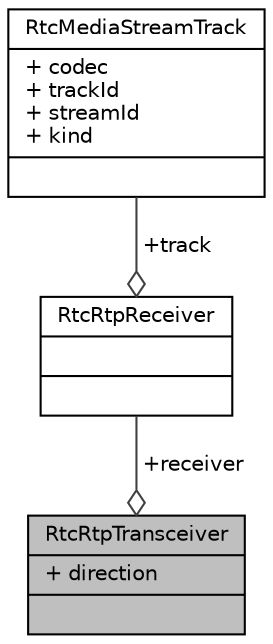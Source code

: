 digraph "RtcRtpTransceiver"
{
 // LATEX_PDF_SIZE
  edge [fontname="Helvetica",fontsize="10",labelfontname="Helvetica",labelfontsize="10"];
  node [fontname="Helvetica",fontsize="10",shape=record];
  Node1 [label="{RtcRtpTransceiver\n|+ direction\l|}",height=0.2,width=0.4,color="black", fillcolor="grey75", style="filled", fontcolor="black",tooltip="The RTCRtpTransceiver represents a combination of an RTCRtpSender and an RTCRtpReceiver that share a ..."];
  Node2 -> Node1 [color="grey25",fontsize="10",style="solid",label=" +receiver" ,arrowhead="odiamond",fontname="Helvetica"];
  Node2 [label="{RtcRtpReceiver\n||}",height=0.2,width=0.4,color="black", fillcolor="white", style="filled",URL="$structRtcRtpReceiver.html",tooltip="RTCRtpReceiver allows an application to inspect the receipt of a MediaStreamTrack."];
  Node3 -> Node2 [color="grey25",fontsize="10",style="solid",label=" +track" ,arrowhead="odiamond",fontname="Helvetica"];
  Node3 [label="{RtcMediaStreamTrack\n|+ codec\l+ trackId\l+ streamId\l+ kind\l|}",height=0.2,width=0.4,color="black", fillcolor="white", style="filled",URL="$structRtcMediaStreamTrack.html",tooltip="Represents a single track in a MediaStream."];
}
